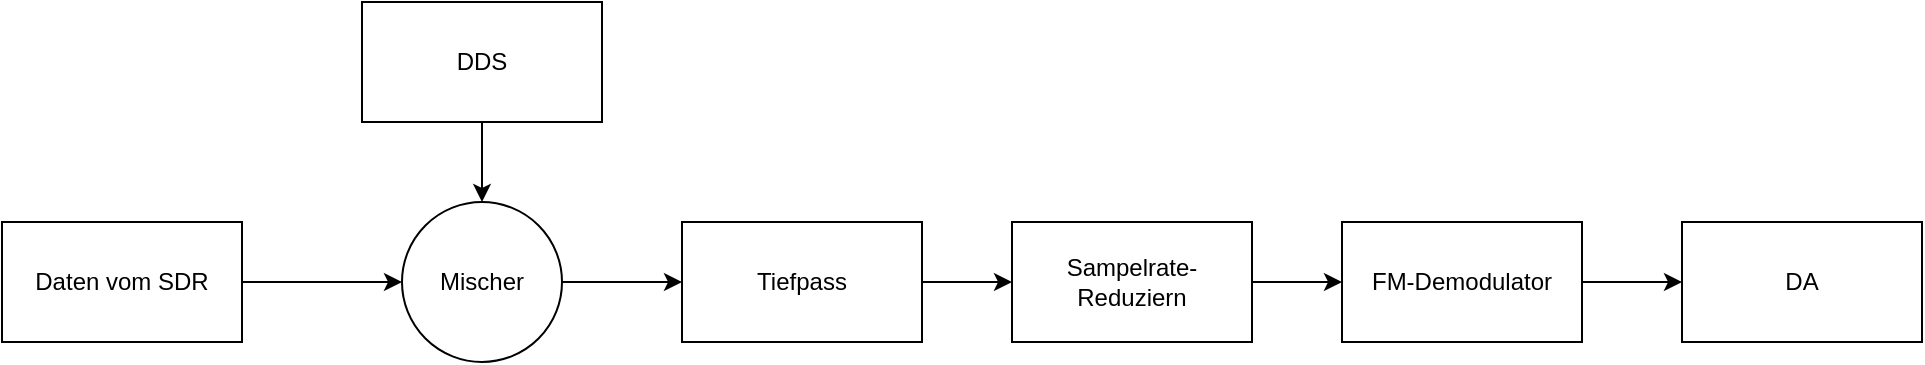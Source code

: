 <mxfile version="20.7.4" type="github">
  <diagram id="EpRkGcn2VvPMiI3gXDte" name="Seite-1">
    <mxGraphModel dx="1191" dy="1141" grid="1" gridSize="10" guides="1" tooltips="1" connect="1" arrows="1" fold="1" page="1" pageScale="1" pageWidth="1169" pageHeight="827" math="0" shadow="0">
      <root>
        <mxCell id="0" />
        <mxCell id="1" parent="0" />
        <mxCell id="PLLDQjbsd6cbt4TKye9B-5" value="" style="edgeStyle=orthogonalEdgeStyle;rounded=0;orthogonalLoop=1;jettySize=auto;html=1;" edge="1" parent="1" source="PLLDQjbsd6cbt4TKye9B-1" target="PLLDQjbsd6cbt4TKye9B-3">
          <mxGeometry relative="1" as="geometry" />
        </mxCell>
        <mxCell id="PLLDQjbsd6cbt4TKye9B-1" value="DDS" style="rounded=0;whiteSpace=wrap;html=1;" vertex="1" parent="1">
          <mxGeometry x="200" y="40" width="120" height="60" as="geometry" />
        </mxCell>
        <mxCell id="PLLDQjbsd6cbt4TKye9B-4" value="" style="edgeStyle=orthogonalEdgeStyle;rounded=0;orthogonalLoop=1;jettySize=auto;html=1;" edge="1" parent="1" source="PLLDQjbsd6cbt4TKye9B-2" target="PLLDQjbsd6cbt4TKye9B-3">
          <mxGeometry relative="1" as="geometry" />
        </mxCell>
        <mxCell id="PLLDQjbsd6cbt4TKye9B-2" value="Daten vom SDR" style="rounded=0;whiteSpace=wrap;html=1;" vertex="1" parent="1">
          <mxGeometry x="20" y="150" width="120" height="60" as="geometry" />
        </mxCell>
        <mxCell id="PLLDQjbsd6cbt4TKye9B-7" value="" style="edgeStyle=orthogonalEdgeStyle;rounded=0;orthogonalLoop=1;jettySize=auto;html=1;" edge="1" parent="1" source="PLLDQjbsd6cbt4TKye9B-3" target="PLLDQjbsd6cbt4TKye9B-6">
          <mxGeometry relative="1" as="geometry" />
        </mxCell>
        <mxCell id="PLLDQjbsd6cbt4TKye9B-3" value="Mischer" style="ellipse;whiteSpace=wrap;html=1;aspect=fixed;" vertex="1" parent="1">
          <mxGeometry x="220" y="140" width="80" height="80" as="geometry" />
        </mxCell>
        <mxCell id="PLLDQjbsd6cbt4TKye9B-9" value="" style="edgeStyle=orthogonalEdgeStyle;rounded=0;orthogonalLoop=1;jettySize=auto;html=1;" edge="1" parent="1" source="PLLDQjbsd6cbt4TKye9B-6" target="PLLDQjbsd6cbt4TKye9B-8">
          <mxGeometry relative="1" as="geometry" />
        </mxCell>
        <mxCell id="PLLDQjbsd6cbt4TKye9B-6" value="Tiefpass" style="rounded=0;whiteSpace=wrap;html=1;" vertex="1" parent="1">
          <mxGeometry x="360" y="150" width="120" height="60" as="geometry" />
        </mxCell>
        <mxCell id="PLLDQjbsd6cbt4TKye9B-11" value="" style="edgeStyle=orthogonalEdgeStyle;rounded=0;orthogonalLoop=1;jettySize=auto;html=1;" edge="1" parent="1" source="PLLDQjbsd6cbt4TKye9B-8" target="PLLDQjbsd6cbt4TKye9B-10">
          <mxGeometry relative="1" as="geometry" />
        </mxCell>
        <mxCell id="PLLDQjbsd6cbt4TKye9B-8" value="Sampelrate-Reduziern" style="rounded=0;whiteSpace=wrap;html=1;" vertex="1" parent="1">
          <mxGeometry x="525" y="150" width="120" height="60" as="geometry" />
        </mxCell>
        <mxCell id="PLLDQjbsd6cbt4TKye9B-13" value="" style="edgeStyle=orthogonalEdgeStyle;rounded=0;orthogonalLoop=1;jettySize=auto;html=1;" edge="1" parent="1" source="PLLDQjbsd6cbt4TKye9B-10" target="PLLDQjbsd6cbt4TKye9B-12">
          <mxGeometry relative="1" as="geometry" />
        </mxCell>
        <mxCell id="PLLDQjbsd6cbt4TKye9B-10" value="FM-Demodulator" style="rounded=0;whiteSpace=wrap;html=1;" vertex="1" parent="1">
          <mxGeometry x="690" y="150" width="120" height="60" as="geometry" />
        </mxCell>
        <mxCell id="PLLDQjbsd6cbt4TKye9B-12" value="DA" style="rounded=0;whiteSpace=wrap;html=1;" vertex="1" parent="1">
          <mxGeometry x="860" y="150" width="120" height="60" as="geometry" />
        </mxCell>
      </root>
    </mxGraphModel>
  </diagram>
</mxfile>
